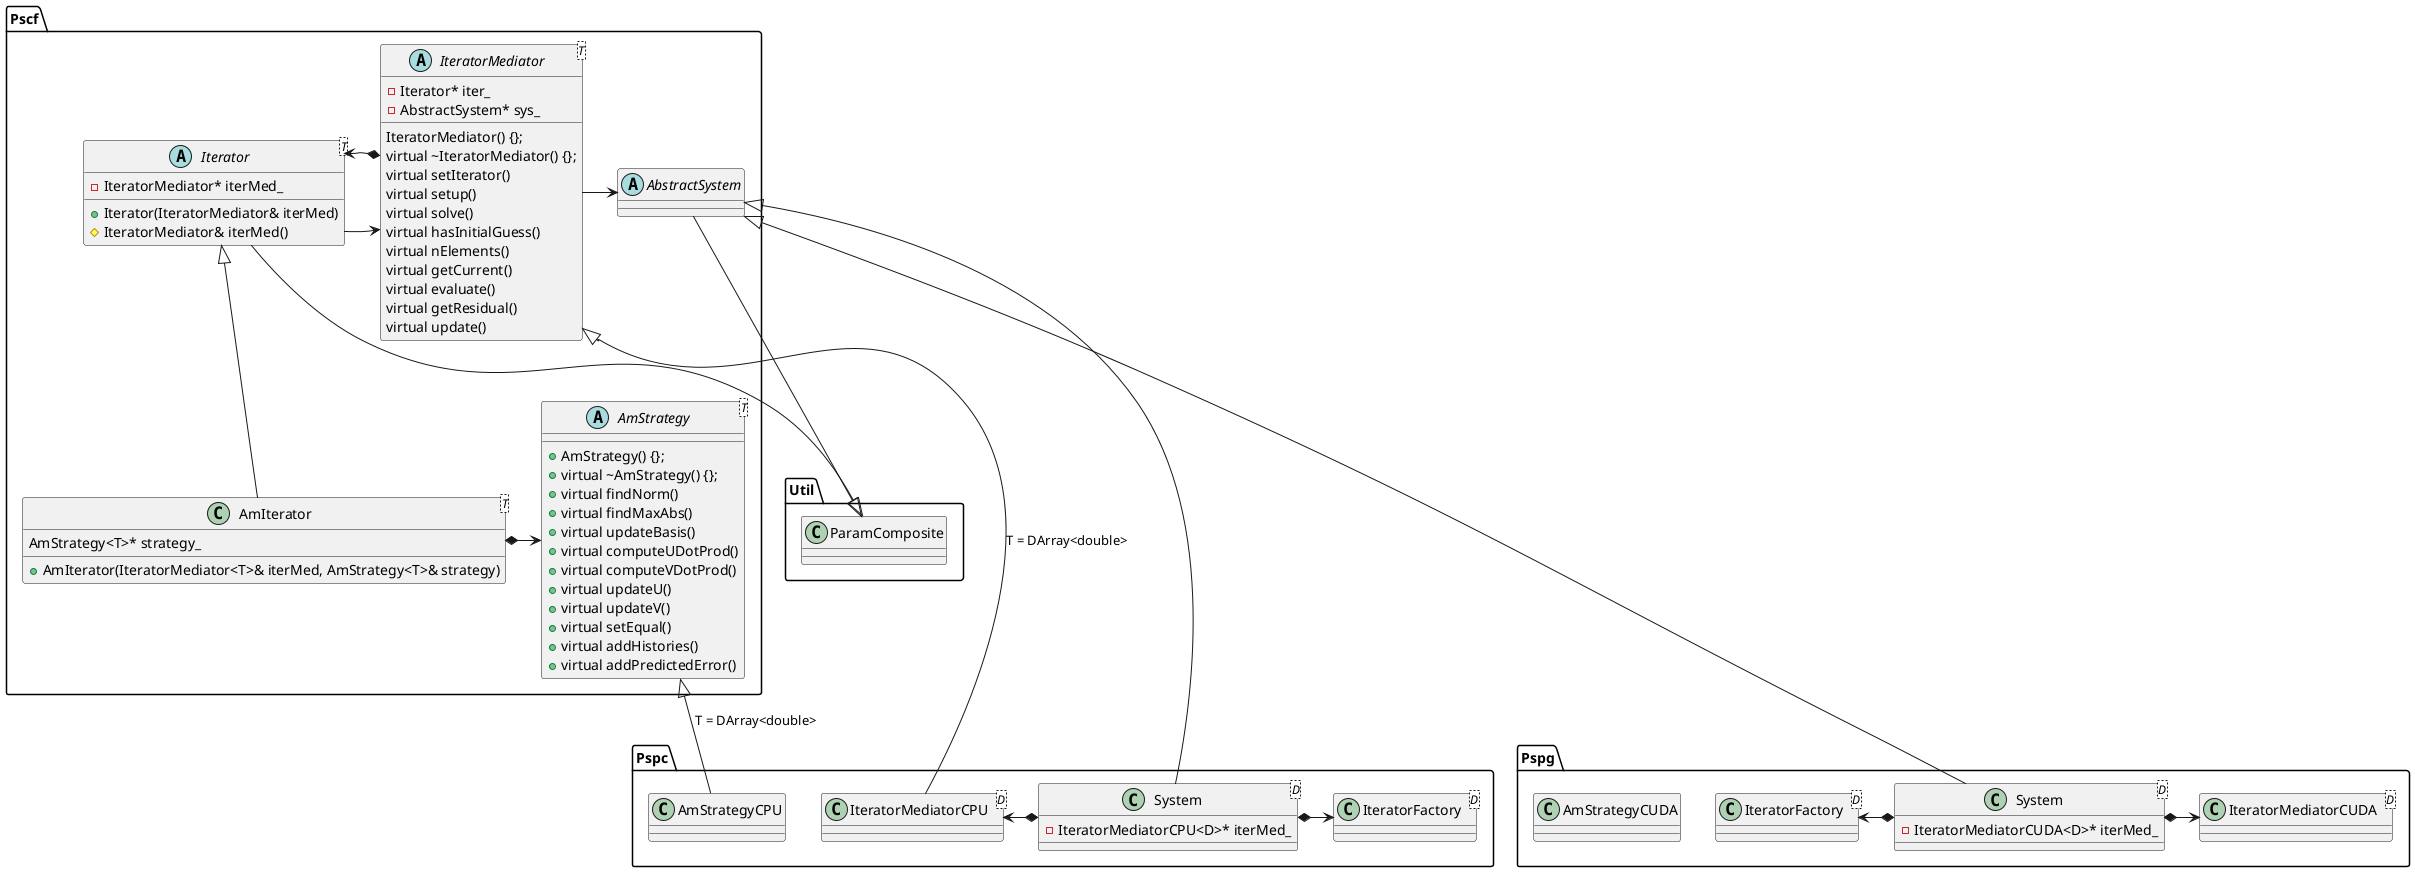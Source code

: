 @startuml

namespace Pscf {
   abstract class AbstractSystem
   abstract class Iterator<T>
   class AmIterator<T>
   abstract class IteratorMediator<T>
   abstract class AmStrategy<T>
}

namespace Pspc {
   class System<D>
   class IteratorFactory<D>
   class AmStrategyCPU
   class IteratorMediatorCPU<D>
}

namespace Pspg {
   class System<D>
   class IteratorFactory<D>
   class AmStrategyCUDA
   class IteratorMediatorCUDA<D>
}

Pscf.AmStrategy : + AmStrategy() {};
Pscf.AmStrategy : + virtual ~AmStrategy() {};       
Pscf.AmStrategy : + virtual findNorm()
Pscf.AmStrategy : + virtual findMaxAbs()
Pscf.AmStrategy : + virtual updateBasis()
Pscf.AmStrategy : + virtual computeUDotProd()
Pscf.AmStrategy : + virtual computeVDotProd()
Pscf.AmStrategy : + virtual updateU()
Pscf.AmStrategy : + virtual updateV()
Pscf.AmStrategy : + virtual setEqual()
Pscf.AmStrategy : + virtual addHistories()
Pscf.AmStrategy : + virtual addPredictedError()

Pscf.IteratorMediator : IteratorMediator() {};
Pscf.IteratorMediator : virtual ~IteratorMediator() {}; 
Pscf.IteratorMediator : virtual setIterator()
Pscf.IteratorMediator : virtual setup()
Pscf.IteratorMediator : virtual solve()
Pscf.IteratorMediator : virtual hasInitialGuess() 
Pscf.IteratorMediator : virtual nElements()
Pscf.IteratorMediator : virtual getCurrent()
Pscf.IteratorMediator : virtual evaluate()
Pscf.IteratorMediator : virtual getResidual()
Pscf.IteratorMediator : virtual update()

Pscf.IteratorMediator : - Iterator* iter_
Pscf.IteratorMediator : - AbstractSystem* sys_

Pspc.System : - IteratorMediatorCPU<D>* iterMed_
Pspg.System : - IteratorMediatorCUDA<D>* iterMed_


Pscf.Iterator : + Iterator(IteratorMediator& iterMed)
Pscf.Iterator : # IteratorMediator& iterMed()
Pscf.Iterator : - IteratorMediator* iterMed_

Pscf.AmIterator : + AmIterator(IteratorMediator<T>& iterMed, AmStrategy<T>& strategy)
Pscf.AmIterator : AmStrategy<T>* strategy_



' Inheritance and subclassing 
Util.ParamComposite <|-- Pscf.AbstractSystem
Pscf.Iterator --|> Util.ParamComposite
Pscf.AbstractSystem <|--- Pspc.System
Pscf.AbstractSystem <|--- Pspg.System
Pscf.Iterator <|-- Pscf.AmIterator
Pscf.IteratorMediator <|-- Pspc.IteratorMediatorCPU : T = DArray<double>
Pscf.AmStrategy <|-- Pspc.AmStrategyCPU : T = DArray<double>
' Pscf.IteratorMediator <|-- Pspg.IteratorMediatorCUDA : T = DField<cudaReal>
' Pscf.AmStrategy <|-- Pspg.AmStrategyCUDA : T = DField<cudaReal>
' Pspg.IteratorMediatorCUDA ---|> Pscf.IteratorMediator: T = DField<cudaReal>
' Pspg.AmStrategyCUDA ---|> Pscf.AmStrategy : T = DField<cudaReal>

' References
Pscf.Iterator -> Pscf.IteratorMediator
Pscf.IteratorMediator -> Pscf.AbstractSystem

' Composition
Pscf.IteratorMediator *-> Pscf.Iterator
Pscf.AmIterator *-> Pscf.AmStrategy
Pspc.System *-> Pspc.IteratorMediatorCPU
Pspc.System *-> Pspc.IteratorFactory
Pspg.System *-> Pspg.IteratorMediatorCUDA
Pspg.IteratorFactory <-* Pspg.System 

@enduml